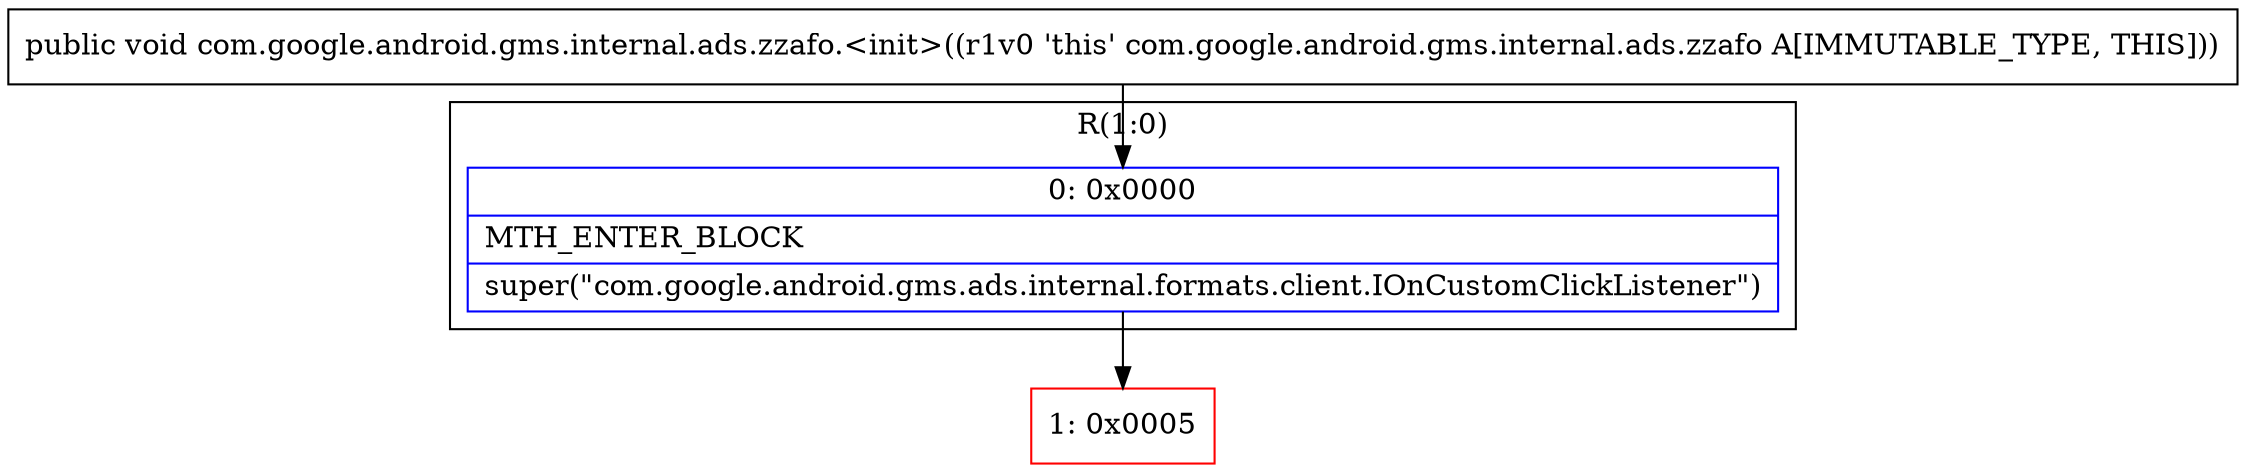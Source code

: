 digraph "CFG forcom.google.android.gms.internal.ads.zzafo.\<init\>()V" {
subgraph cluster_Region_207266423 {
label = "R(1:0)";
node [shape=record,color=blue];
Node_0 [shape=record,label="{0\:\ 0x0000|MTH_ENTER_BLOCK\l|super(\"com.google.android.gms.ads.internal.formats.client.IOnCustomClickListener\")\l}"];
}
Node_1 [shape=record,color=red,label="{1\:\ 0x0005}"];
MethodNode[shape=record,label="{public void com.google.android.gms.internal.ads.zzafo.\<init\>((r1v0 'this' com.google.android.gms.internal.ads.zzafo A[IMMUTABLE_TYPE, THIS])) }"];
MethodNode -> Node_0;
Node_0 -> Node_1;
}

